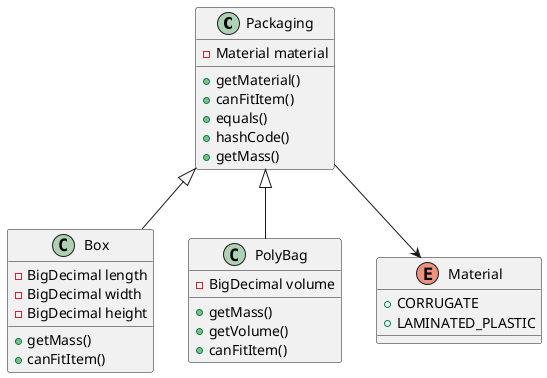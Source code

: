 @startuml
'https://plantuml.com/class-diagram

class Packaging
class Box
class PolyBag
enum Material


Packaging <|-- Box
Packaging <|-- PolyBag
Packaging --> Material

class Box {
    -BigDecimal length
    -BigDecimal width
    -BigDecimal height
    +getMass()
    +canFitItem()
}

class Packaging {
    -Material material
    +getMaterial()
    +canFitItem()
    +equals()
    +hashCode()
    +getMass()
}

class PolyBag {
    -BigDecimal volume
    +getMass()
    +getVolume()
    +canFitItem()
}

enum Material {
    + CORRUGATE
    + LAMINATED_PLASTIC
}


@enduml